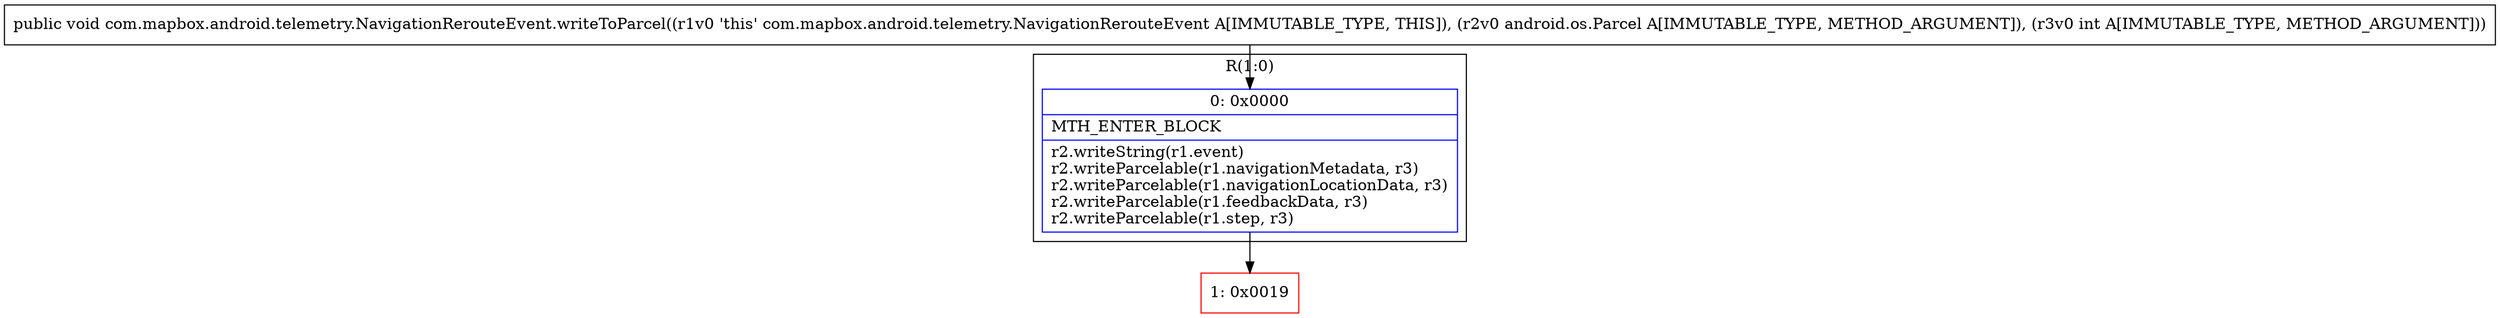 digraph "CFG forcom.mapbox.android.telemetry.NavigationRerouteEvent.writeToParcel(Landroid\/os\/Parcel;I)V" {
subgraph cluster_Region_2034170576 {
label = "R(1:0)";
node [shape=record,color=blue];
Node_0 [shape=record,label="{0\:\ 0x0000|MTH_ENTER_BLOCK\l|r2.writeString(r1.event)\lr2.writeParcelable(r1.navigationMetadata, r3)\lr2.writeParcelable(r1.navigationLocationData, r3)\lr2.writeParcelable(r1.feedbackData, r3)\lr2.writeParcelable(r1.step, r3)\l}"];
}
Node_1 [shape=record,color=red,label="{1\:\ 0x0019}"];
MethodNode[shape=record,label="{public void com.mapbox.android.telemetry.NavigationRerouteEvent.writeToParcel((r1v0 'this' com.mapbox.android.telemetry.NavigationRerouteEvent A[IMMUTABLE_TYPE, THIS]), (r2v0 android.os.Parcel A[IMMUTABLE_TYPE, METHOD_ARGUMENT]), (r3v0 int A[IMMUTABLE_TYPE, METHOD_ARGUMENT])) }"];
MethodNode -> Node_0;
Node_0 -> Node_1;
}


